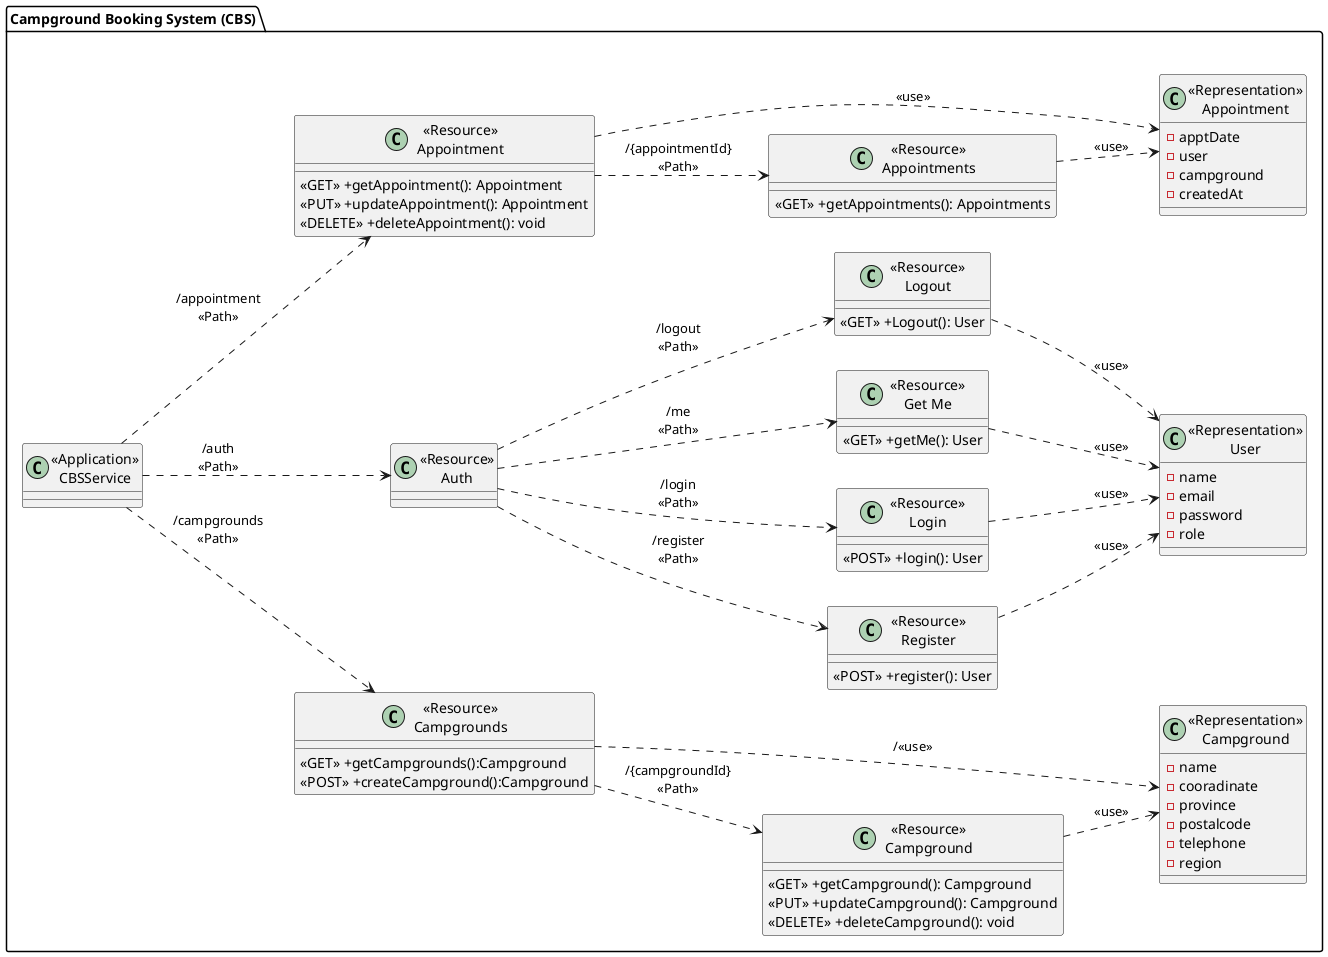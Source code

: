 @startuml
left to right direction
package "Campground Booking System (CBS)"{
    class "<<Application>>\nCBSService" as CBSService{}

    class "<<Resource>>\nCampgrounds" as ResourceCampgrounds{
        <<GET>> +getCampgrounds():Campground
        <<POST>> +createCampground():Campground
    }

    class "<<Resource>>\nCampground" as ResourceCampground {
        <<GET>> +getCampground(): Campground
        <<PUT>> +updateCampground(): Campground
        <<DELETE>> +deleteCampground(): void
    }

    class "<<Representation>>\nCampground" as RepresentationCampground {
        -name
        -cooradinate
        -province
        -postalcode
        -telephone
        -region
    }

    class "<<Resource>>\nAuth" as ResourceAuth{
        
    }

    class "<<Resource>>\nRegister" as RegisterService {
        <<POST>> +register(): User
    }

    class "<<Resource>>\nLogin" as LoginService {
        <<POST>> +login(): User
    }

    class "<<Resource>>\nGet Me" as GetMeService {
        <<GET>> +getMe(): User
    }
    class "<<Resource>>\nLogout" as LogoutService {
        <<GET>> +Logout(): User
    }

    class "<<Representation>>\nUser" as RepresentationUser {
        -name
        -email
        -password
        -role
    }

    class "<<Resource>>\nAppointments" as ResourceAppointments{
        <<GET>> +getAppointments(): Appointments
    }

    class "<<Resource>>\nAppointment" as ResourceAppointment{
        <<GET>> +getAppointment(): Appointment
        <<PUT>> +updateAppointment(): Appointment
        <<DELETE>> +deleteAppointment(): void
    }

    class "<<Representation>>\nAppointment" as RepresentationAppointment {
        -apptDate
        -user
        -campground
        -createdAt
    }
}

CBSService ..> ResourceCampgrounds:"/campgrounds\n<<Path>>"
ResourceCampgrounds ..> ResourceCampground: "/{campgroundId}\n<<Path>>"
ResourceCampgrounds ..> RepresentationCampground: "/<<use>>"
ResourceCampground ..> RepresentationCampground: "<<use>>"

CBSService ..> ResourceAuth:"/auth\n<<Path>>"
ResourceAuth ..> RegisterService: "/register\n<<Path>>"
ResourceAuth ..> LoginService: "/login\n<<Path>>"
ResourceAuth ..> GetMeService: "/me\n<<Path>>"
ResourceAuth ..> LogoutService: "/logout\n<<Path>>"
RegisterService ..> RepresentationUser: "<<use>>"
LoginService ..> RepresentationUser: "<<use>>"
GetMeService ..> RepresentationUser: "<<use>>"
LogoutService ..> RepresentationUser: "<<use>>"

CBSService ..> ResourceAppointment: "/appointment\n<<Path>>"
ResourceAppointment ..> ResourceAppointments: "/{appointmentId}\n<<Path>>"
ResourceAppointment ..> RepresentationAppointment: "<<use>>"
ResourceAppointments ..> RepresentationAppointment: "<<use>>"

@enduml